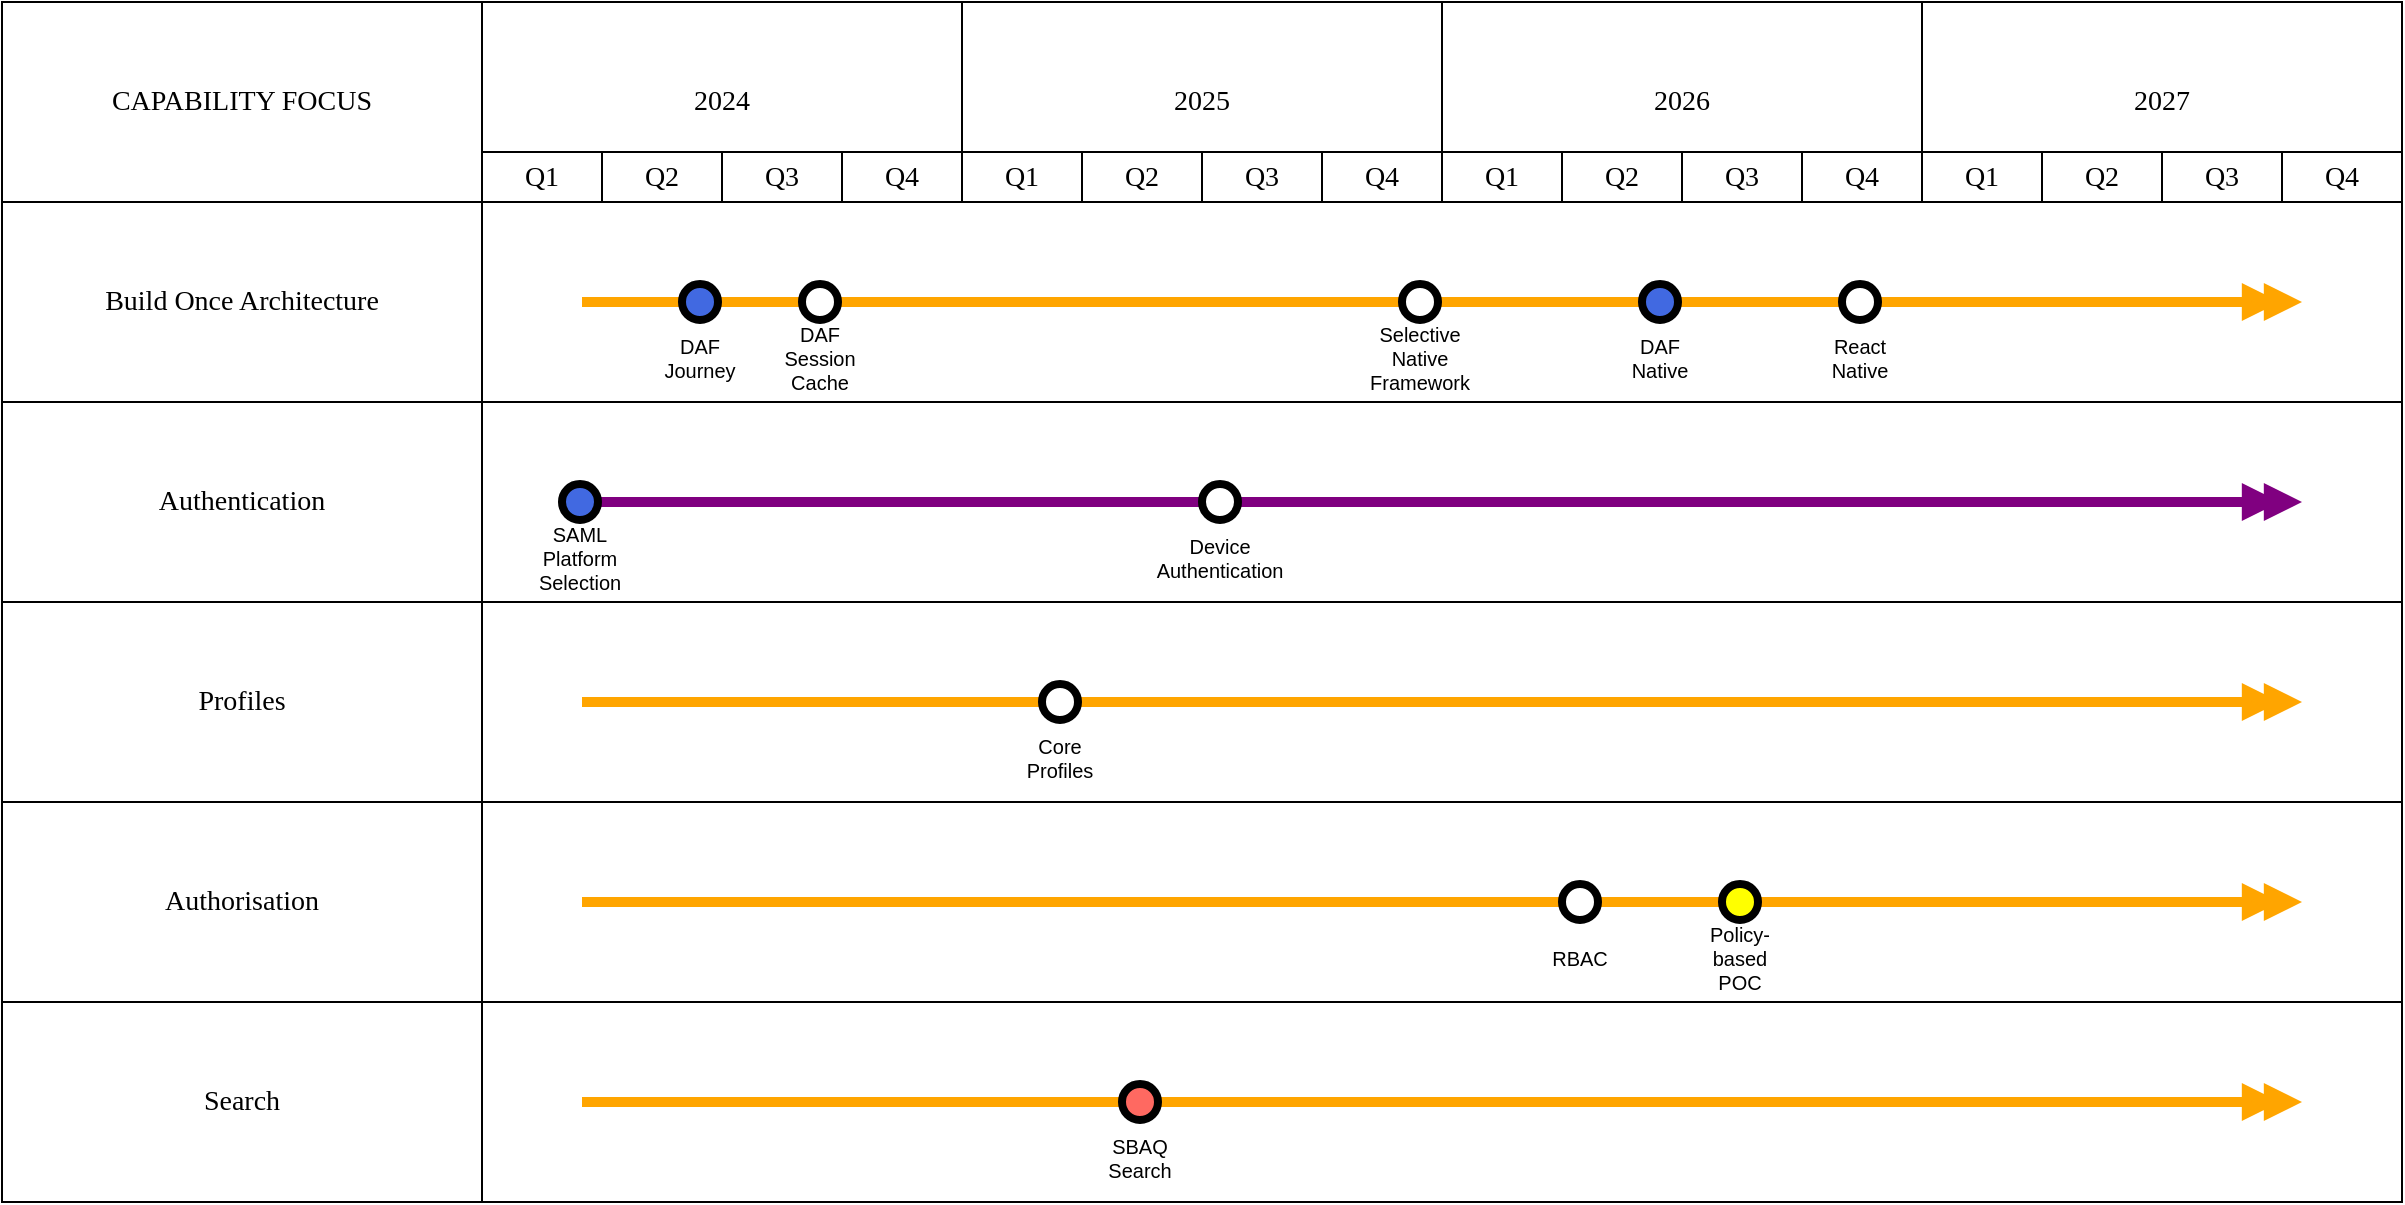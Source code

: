 <mxfile version="14.5.1" type="device"><diagram id="nMbIOyWw1tff--0FTw4Q" name="Page-1"><mxGraphModel dx="981" dy="650" grid="1" gridSize="10" guides="1" tooltips="1" connect="1" arrows="1" fold="1" page="1" pageScale="1" pageWidth="816" pageHeight="1056" math="0" shadow="0"><root><mxCell id="0"/><mxCell id="1" style="locked=1" parent="0" visible="1" value="Background"/><mxCell id="TUPjznBDGnBheZe2woTyYO" value="Default" style="locked=0" parent="0"/><mxCell id="5ZFDQvTBXuyl7ROfH2UpQH" value="CAPABILITY FOCUS" style="text;html=1;strokeColor=none;fillColor=none;align=center;fontFamily=Verdana;verticalAlign=middle;whiteSpace=wrap;rounded=0;fontSize=14;strokeColor=#000000;" parent="TUPjznBDGnBheZe2woTyYO" vertex="1"><mxGeometry x="0" y="0" width="240" height="100" as="geometry"/></mxCell><mxCell id="hZvgEU8gs3BlzTsg3lkVWB" value="2024" style="text;html=1;strokeColor=none;fillColor=none;align=center;fontFamily=Verdana;verticalAlign=middle;whiteSpace=wrap;rounded=0;fontSize=14;strokeColor=#000000;" parent="TUPjznBDGnBheZe2woTyYO" vertex="1"><mxGeometry x="240" y="0" width="240" height="100" as="geometry"/></mxCell><mxCell id="91SvzzRUZw0VIPgXxvugsk" value="2025" style="text;html=1;strokeColor=none;fillColor=none;align=center;fontFamily=Verdana;verticalAlign=middle;whiteSpace=wrap;rounded=0;fontSize=14;strokeColor=#000000;" parent="TUPjznBDGnBheZe2woTyYO" vertex="1"><mxGeometry x="480" y="0" width="240" height="100" as="geometry"/></mxCell><mxCell id="LXNcGfZcud2ENoYV5JQqMc" value="2026" style="text;html=1;strokeColor=none;fillColor=none;align=center;fontFamily=Verdana;verticalAlign=middle;whiteSpace=wrap;rounded=0;fontSize=14;strokeColor=#000000;" parent="TUPjznBDGnBheZe2woTyYO" vertex="1"><mxGeometry x="720" y="0" width="240" height="100" as="geometry"/></mxCell><mxCell id="DbuvZTVirxQDS5PwlFPrqH" value="2027" style="text;html=1;strokeColor=none;fillColor=none;align=center;fontFamily=Verdana;verticalAlign=middle;whiteSpace=wrap;rounded=0;fontSize=14;strokeColor=#000000;" parent="TUPjznBDGnBheZe2woTyYO" vertex="1"><mxGeometry x="960" y="0" width="240" height="100" as="geometry"/></mxCell><mxCell id="-x-di32ZiKA3aeHtG_RDK4" value="Q1" style="text;html=1;strokeColor=none;fillColor=none;align=center;fontFamily=Verdana;verticalAlign=middle;whiteSpace=wrap;rounded=0;fontSize=14;strokeColor=#000000;" parent="TUPjznBDGnBheZe2woTyYO" vertex="1"><mxGeometry x="240" y="75.0" width="60.0" height="25.0" as="geometry"/></mxCell><mxCell id="Gn3XOdCfhpE3ZTqqOx57ZM" value="Q2" style="text;html=1;strokeColor=none;fillColor=none;align=center;fontFamily=Verdana;verticalAlign=middle;whiteSpace=wrap;rounded=0;fontSize=14;strokeColor=#000000;" parent="TUPjznBDGnBheZe2woTyYO" vertex="1"><mxGeometry x="300.0" y="75.0" width="60.0" height="25.0" as="geometry"/></mxCell><mxCell id="UJCd9tLfCVBFIXtQoiOoeR" value="Q3" style="text;html=1;strokeColor=none;fillColor=none;align=center;fontFamily=Verdana;verticalAlign=middle;whiteSpace=wrap;rounded=0;fontSize=14;strokeColor=#000000;" parent="TUPjznBDGnBheZe2woTyYO" vertex="1"><mxGeometry x="360.0" y="75.0" width="60.0" height="25.0" as="geometry"/></mxCell><mxCell id="ygglBk2WdUbbqeTq6gFW7d" value="Q4" style="text;html=1;strokeColor=none;fillColor=none;align=center;fontFamily=Verdana;verticalAlign=middle;whiteSpace=wrap;rounded=0;fontSize=14;strokeColor=#000000;" parent="TUPjznBDGnBheZe2woTyYO" vertex="1"><mxGeometry x="420.0" y="75.0" width="60.0" height="25.0" as="geometry"/></mxCell><mxCell id="JW0r1H-w2fp17xClIahpPo" value="Q1" style="text;html=1;strokeColor=none;fillColor=none;align=center;fontFamily=Verdana;verticalAlign=middle;whiteSpace=wrap;rounded=0;fontSize=14;strokeColor=#000000;" parent="TUPjznBDGnBheZe2woTyYO" vertex="1"><mxGeometry x="480" y="75.0" width="60.0" height="25.0" as="geometry"/></mxCell><mxCell id="8SN3XpwhLFLOxO-rIyvUSs" value="Q2" style="text;html=1;strokeColor=none;fillColor=none;align=center;fontFamily=Verdana;verticalAlign=middle;whiteSpace=wrap;rounded=0;fontSize=14;strokeColor=#000000;" parent="TUPjznBDGnBheZe2woTyYO" vertex="1"><mxGeometry x="540.0" y="75.0" width="60.0" height="25.0" as="geometry"/></mxCell><mxCell id="ooT0AfVdqX4YFmxYPru_nI" value="Q3" style="text;html=1;strokeColor=none;fillColor=none;align=center;fontFamily=Verdana;verticalAlign=middle;whiteSpace=wrap;rounded=0;fontSize=14;strokeColor=#000000;" parent="TUPjznBDGnBheZe2woTyYO" vertex="1"><mxGeometry x="600.0" y="75.0" width="60.0" height="25.0" as="geometry"/></mxCell><mxCell id="gc_I2GoyouD1p6XhuEq67b" value="Q4" style="text;html=1;strokeColor=none;fillColor=none;align=center;fontFamily=Verdana;verticalAlign=middle;whiteSpace=wrap;rounded=0;fontSize=14;strokeColor=#000000;" parent="TUPjznBDGnBheZe2woTyYO" vertex="1"><mxGeometry x="660.0" y="75.0" width="60.0" height="25.0" as="geometry"/></mxCell><mxCell id="2r3zYhFYbWpFsOWloD5fDE" value="Q1" style="text;html=1;strokeColor=none;fillColor=none;align=center;fontFamily=Verdana;verticalAlign=middle;whiteSpace=wrap;rounded=0;fontSize=14;strokeColor=#000000;" parent="TUPjznBDGnBheZe2woTyYO" vertex="1"><mxGeometry x="720" y="75.0" width="60.0" height="25.0" as="geometry"/></mxCell><mxCell id="RtBSXW9F6ElI9el7O3synV" value="Q2" style="text;html=1;strokeColor=none;fillColor=none;align=center;fontFamily=Verdana;verticalAlign=middle;whiteSpace=wrap;rounded=0;fontSize=14;strokeColor=#000000;" parent="TUPjznBDGnBheZe2woTyYO" vertex="1"><mxGeometry x="780.0" y="75.0" width="60.0" height="25.0" as="geometry"/></mxCell><mxCell id="ZbDXENTLUYK2HMb7F8rD7O" value="Q3" style="text;html=1;strokeColor=none;fillColor=none;align=center;fontFamily=Verdana;verticalAlign=middle;whiteSpace=wrap;rounded=0;fontSize=14;strokeColor=#000000;" parent="TUPjznBDGnBheZe2woTyYO" vertex="1"><mxGeometry x="840.0" y="75.0" width="60.0" height="25.0" as="geometry"/></mxCell><mxCell id="D1oZJwvI4OJq7WA7C9-L8R" value="Q4" style="text;html=1;strokeColor=none;fillColor=none;align=center;fontFamily=Verdana;verticalAlign=middle;whiteSpace=wrap;rounded=0;fontSize=14;strokeColor=#000000;" parent="TUPjznBDGnBheZe2woTyYO" vertex="1"><mxGeometry x="900.0" y="75.0" width="60.0" height="25.0" as="geometry"/></mxCell><mxCell id="KcB6uiVQ917r1CiMWZJezR" value="Q1" style="text;html=1;strokeColor=none;fillColor=none;align=center;fontFamily=Verdana;verticalAlign=middle;whiteSpace=wrap;rounded=0;fontSize=14;strokeColor=#000000;" parent="TUPjznBDGnBheZe2woTyYO" vertex="1"><mxGeometry x="960" y="75.0" width="60.0" height="25.0" as="geometry"/></mxCell><mxCell id="eVXnWfpxc9-Oc-l4c8jpM8" value="Q2" style="text;html=1;strokeColor=none;fillColor=none;align=center;fontFamily=Verdana;verticalAlign=middle;whiteSpace=wrap;rounded=0;fontSize=14;strokeColor=#000000;" parent="TUPjznBDGnBheZe2woTyYO" vertex="1"><mxGeometry x="1020.0" y="75.0" width="60.0" height="25.0" as="geometry"/></mxCell><mxCell id="4HA-RoPiVXNoV3CmiYi_Vt" value="Q3" style="text;html=1;strokeColor=none;fillColor=none;align=center;fontFamily=Verdana;verticalAlign=middle;whiteSpace=wrap;rounded=0;fontSize=14;strokeColor=#000000;" parent="TUPjznBDGnBheZe2woTyYO" vertex="1"><mxGeometry x="1080.0" y="75.0" width="60.0" height="25.0" as="geometry"/></mxCell><mxCell id="EsDxl-yu_N-SXlFY5GAhKl" value="Q4" style="text;html=1;strokeColor=none;fillColor=none;align=center;fontFamily=Verdana;verticalAlign=middle;whiteSpace=wrap;rounded=0;fontSize=14;strokeColor=#000000;" parent="TUPjznBDGnBheZe2woTyYO" vertex="1"><mxGeometry x="1140.0" y="75.0" width="60.0" height="25.0" as="geometry"/></mxCell><mxCell id="pfR7Pa860Mq7btIeQ4oDsK" value="" style="text;html=1;strokeColor=none;fillColor=none;align=center;fontFamily=Verdana;verticalAlign=middle;whiteSpace=wrap;rounded=0;fontSize=14;strokeColor=#000000;" parent="TUPjznBDGnBheZe2woTyYO" vertex="1"><mxGeometry x="240" y="100" width="960" height="100" as="geometry"/></mxCell><mxCell id="RDnqwBy3aPsiav6II5O3o1" value="Build Once Architecture" style="text;html=1;strokeColor=none;fillColor=none;align=center;fontFamily=Verdana;verticalAlign=middle;whiteSpace=wrap;rounded=0;fontSize=14;strokeColor=#000000;" parent="TUPjznBDGnBheZe2woTyYO" vertex="1"><mxGeometry x="0" y="100" width="240" height="100" as="geometry"/></mxCell><mxCell id="SZqdCQ9rzItZXOP0wuSaGB" style="html=1;rounded=0;endFill=1;strokeColor=#FFA500;strokeWidth=5;endArrow=doubleBlock;" parent="TUPjznBDGnBheZe2woTyYO" edge="1"><mxGeometry width="2" height="2" relative="1" as="geometry"><mxPoint x="290" y="150" as="sourcePoint"/><mxPoint x="1150" y="150" as="targetPoint"/></mxGeometry></mxCell><mxCell id="Ws1BWyoC29_mEO1hUmb-o1" value="DAF Journey" style="ellipse;whiteSpace=wrap;html=1;aspect=fixed;strokeWidth=4;spacingTop=55;fontSize=10;fontFamily=Helvetica;fillColor=#4169E1;" vertex="1" parent="TUPjznBDGnBheZe2woTyYO"><mxGeometry x="340.0" y="141" width="18" height="18" as="geometry"/></mxCell><mxCell id="F1iQb257Xl3dZHgjzVoBZa" value="DAF Session Cache" style="ellipse;whiteSpace=wrap;html=1;aspect=fixed;strokeWidth=4;spacingTop=55;fontSize=10;fontFamily=Helvetica;fillColor=#FFFFFF;" vertex="1" parent="TUPjznBDGnBheZe2woTyYO"><mxGeometry x="400.0" y="141" width="18" height="18" as="geometry"/></mxCell><mxCell id="E9_68xghmaOfqvLAxUi3L2" value="Selective Native Framework" style="ellipse;whiteSpace=wrap;html=1;aspect=fixed;strokeWidth=4;spacingTop=55;fontSize=10;fontFamily=Helvetica;fillColor=#FFFFFF;" vertex="1" parent="TUPjznBDGnBheZe2woTyYO"><mxGeometry x="700.0" y="141" width="18" height="18" as="geometry"/></mxCell><mxCell id="UyTJbc3jCQABxg_Sx-i1t3" value="DAF Native" style="ellipse;whiteSpace=wrap;html=1;aspect=fixed;strokeWidth=4;spacingTop=55;fontSize=10;fontFamily=Helvetica;fillColor=#4169E1;" vertex="1" parent="TUPjznBDGnBheZe2woTyYO"><mxGeometry x="820.0" y="141" width="18" height="18" as="geometry"/></mxCell><mxCell id="QJCIHJ6PWfDI7luEVIuEUI" value="React Native" style="ellipse;whiteSpace=wrap;html=1;aspect=fixed;strokeWidth=4;spacingTop=55;fontSize=10;fontFamily=Helvetica;fillColor=#FFFFFF;" vertex="1" parent="TUPjznBDGnBheZe2woTyYO"><mxGeometry x="920.0" y="141" width="18" height="18" as="geometry"/></mxCell><mxCell id="tGwCZe5WXJ0awdArNX5bv1" value="" style="text;html=1;strokeColor=none;fillColor=none;align=center;fontFamily=Verdana;verticalAlign=middle;whiteSpace=wrap;rounded=0;fontSize=14;strokeColor=#000000;" parent="TUPjznBDGnBheZe2woTyYO" vertex="1"><mxGeometry x="240" y="200" width="960" height="100" as="geometry"/></mxCell><mxCell id="PVIg4kfJpfw6iaMJSCjcju" value="Authentication" style="text;html=1;strokeColor=none;fillColor=none;align=center;fontFamily=Verdana;verticalAlign=middle;whiteSpace=wrap;rounded=0;fontSize=14;strokeColor=#000000;" parent="TUPjznBDGnBheZe2woTyYO" vertex="1"><mxGeometry x="0" y="200" width="240" height="100" as="geometry"/></mxCell><mxCell id="Q8-hIAwEigTue7lMkYX4iL" style="html=1;rounded=0;endFill=1;strokeColor=#800080;strokeWidth=5;endArrow=doubleBlock;" parent="TUPjznBDGnBheZe2woTyYO" edge="1"><mxGeometry width="2" height="2" relative="1" as="geometry"><mxPoint x="290" y="250" as="sourcePoint"/><mxPoint x="1150" y="250" as="targetPoint"/></mxGeometry></mxCell><mxCell id="rnjm4jAcgRpDyDlnwGAPwo" value="SAML Platform Selection" style="ellipse;whiteSpace=wrap;html=1;aspect=fixed;strokeWidth=4;spacingTop=55;fontSize=10;fontFamily=Helvetica;fillColor=#4169E1;" vertex="1" parent="TUPjznBDGnBheZe2woTyYO"><mxGeometry x="280.0" y="241" width="18" height="18" as="geometry"/></mxCell><mxCell id="T4a-K7TF7nWFL9-6WDOk_2" value="Device Authentication" style="ellipse;whiteSpace=wrap;html=1;aspect=fixed;strokeWidth=4;spacingTop=55;fontSize=10;fontFamily=Helvetica;fillColor=#FFFFFF;" vertex="1" parent="TUPjznBDGnBheZe2woTyYO"><mxGeometry x="600.0" y="241" width="18" height="18" as="geometry"/></mxCell><mxCell id="FKmr-FhrNuVUJThXtk_-ci" value="" style="text;html=1;strokeColor=none;fillColor=none;align=center;fontFamily=Verdana;verticalAlign=middle;whiteSpace=wrap;rounded=0;fontSize=14;strokeColor=#000000;" parent="TUPjznBDGnBheZe2woTyYO" vertex="1"><mxGeometry x="240" y="300" width="960" height="100" as="geometry"/></mxCell><mxCell id="06FcIY7Gd9WPK-vKXnDrp5" value="Profiles" style="text;html=1;strokeColor=none;fillColor=none;align=center;fontFamily=Verdana;verticalAlign=middle;whiteSpace=wrap;rounded=0;fontSize=14;strokeColor=#000000;" parent="TUPjznBDGnBheZe2woTyYO" vertex="1"><mxGeometry x="0" y="300" width="240" height="100" as="geometry"/></mxCell><mxCell id="xh073hMEXU4BYQ3TzSrmjv" style="html=1;rounded=0;endFill=1;strokeColor=#FFA500;strokeWidth=5;endArrow=doubleBlock;" parent="TUPjznBDGnBheZe2woTyYO" edge="1"><mxGeometry width="2" height="2" relative="1" as="geometry"><mxPoint x="290" y="350" as="sourcePoint"/><mxPoint x="1150" y="350" as="targetPoint"/></mxGeometry></mxCell><mxCell id="ixLdVKFPOim8I1Ldsbh4vZ" value="Core Profiles" style="ellipse;whiteSpace=wrap;html=1;aspect=fixed;strokeWidth=4;spacingTop=55;fontSize=10;fontFamily=Helvetica;fillColor=#FFFFFF;" vertex="1" parent="TUPjznBDGnBheZe2woTyYO"><mxGeometry x="520.0" y="341" width="18" height="18" as="geometry"/></mxCell><mxCell id="I37RIAnMoGN0q65OILRRnU" value="" style="text;html=1;strokeColor=none;fillColor=none;align=center;fontFamily=Verdana;verticalAlign=middle;whiteSpace=wrap;rounded=0;fontSize=14;strokeColor=#000000;" parent="TUPjznBDGnBheZe2woTyYO" vertex="1"><mxGeometry x="240" y="400" width="960" height="100" as="geometry"/></mxCell><mxCell id="tw172aozC2IqmYIhv9Hzjx" value="Authorisation" style="text;html=1;strokeColor=none;fillColor=none;align=center;fontFamily=Verdana;verticalAlign=middle;whiteSpace=wrap;rounded=0;fontSize=14;strokeColor=#000000;" parent="TUPjznBDGnBheZe2woTyYO" vertex="1"><mxGeometry x="0" y="400" width="240" height="100" as="geometry"/></mxCell><mxCell id="Ia6EV-KxfYkUf9QxJ4TzL0" style="html=1;rounded=0;endFill=1;strokeColor=#FFA500;strokeWidth=5;endArrow=doubleBlock;" parent="TUPjznBDGnBheZe2woTyYO" edge="1"><mxGeometry width="2" height="2" relative="1" as="geometry"><mxPoint x="290" y="450" as="sourcePoint"/><mxPoint x="1150" y="450" as="targetPoint"/></mxGeometry></mxCell><mxCell id="NTQEh9-knZKC3ZhvBqjYaq" value="RBAC" style="ellipse;whiteSpace=wrap;html=1;aspect=fixed;strokeWidth=4;spacingTop=55;fontSize=10;fontFamily=Helvetica;fillColor=#FFFFFF;" vertex="1" parent="TUPjznBDGnBheZe2woTyYO"><mxGeometry x="780.0" y="441" width="18" height="18" as="geometry"/></mxCell><mxCell id="eXUbloZkjms4GHTXGA53f4" value="Policy-based POC" style="ellipse;whiteSpace=wrap;html=1;aspect=fixed;strokeWidth=4;spacingTop=55;fontSize=10;fontFamily=Helvetica;fillColor=#FFFF00;" vertex="1" parent="TUPjznBDGnBheZe2woTyYO"><mxGeometry x="860.0" y="441" width="18" height="18" as="geometry"/></mxCell><mxCell id="b3RXszze92apcWPbhQjK5l" value="" style="text;html=1;strokeColor=none;fillColor=none;align=center;fontFamily=Verdana;verticalAlign=middle;whiteSpace=wrap;rounded=0;fontSize=14;strokeColor=#000000;" parent="TUPjznBDGnBheZe2woTyYO" vertex="1"><mxGeometry x="240" y="500" width="960" height="100" as="geometry"/></mxCell><mxCell id="TyGeFYdVZwq6X0sy2_VO5Y" value="Search" style="text;html=1;strokeColor=none;fillColor=none;align=center;fontFamily=Verdana;verticalAlign=middle;whiteSpace=wrap;rounded=0;fontSize=14;strokeColor=#000000;" parent="TUPjznBDGnBheZe2woTyYO" vertex="1"><mxGeometry x="0" y="500" width="240" height="100" as="geometry"/></mxCell><mxCell id="yRCChz-TLa9VQ67XRjGhzq" style="html=1;rounded=0;endFill=1;strokeColor=#FFA500;strokeWidth=5;endArrow=doubleBlock;" parent="TUPjznBDGnBheZe2woTyYO" edge="1"><mxGeometry width="2" height="2" relative="1" as="geometry"><mxPoint x="290" y="550" as="sourcePoint"/><mxPoint x="1150" y="550" as="targetPoint"/></mxGeometry></mxCell><mxCell id="sNXXbOhvlk6r5XBlhYAp3n" value="SBAQ Search" style="ellipse;whiteSpace=wrap;html=1;aspect=fixed;strokeWidth=4;spacingTop=55;fontSize=10;fontFamily=Helvetica;fillColor=#FF6961;" vertex="1" parent="TUPjznBDGnBheZe2woTyYO"><mxGeometry x="560.0" y="541" width="18" height="18" as="geometry"/></mxCell></root></mxGraphModel></diagram></mxfile>